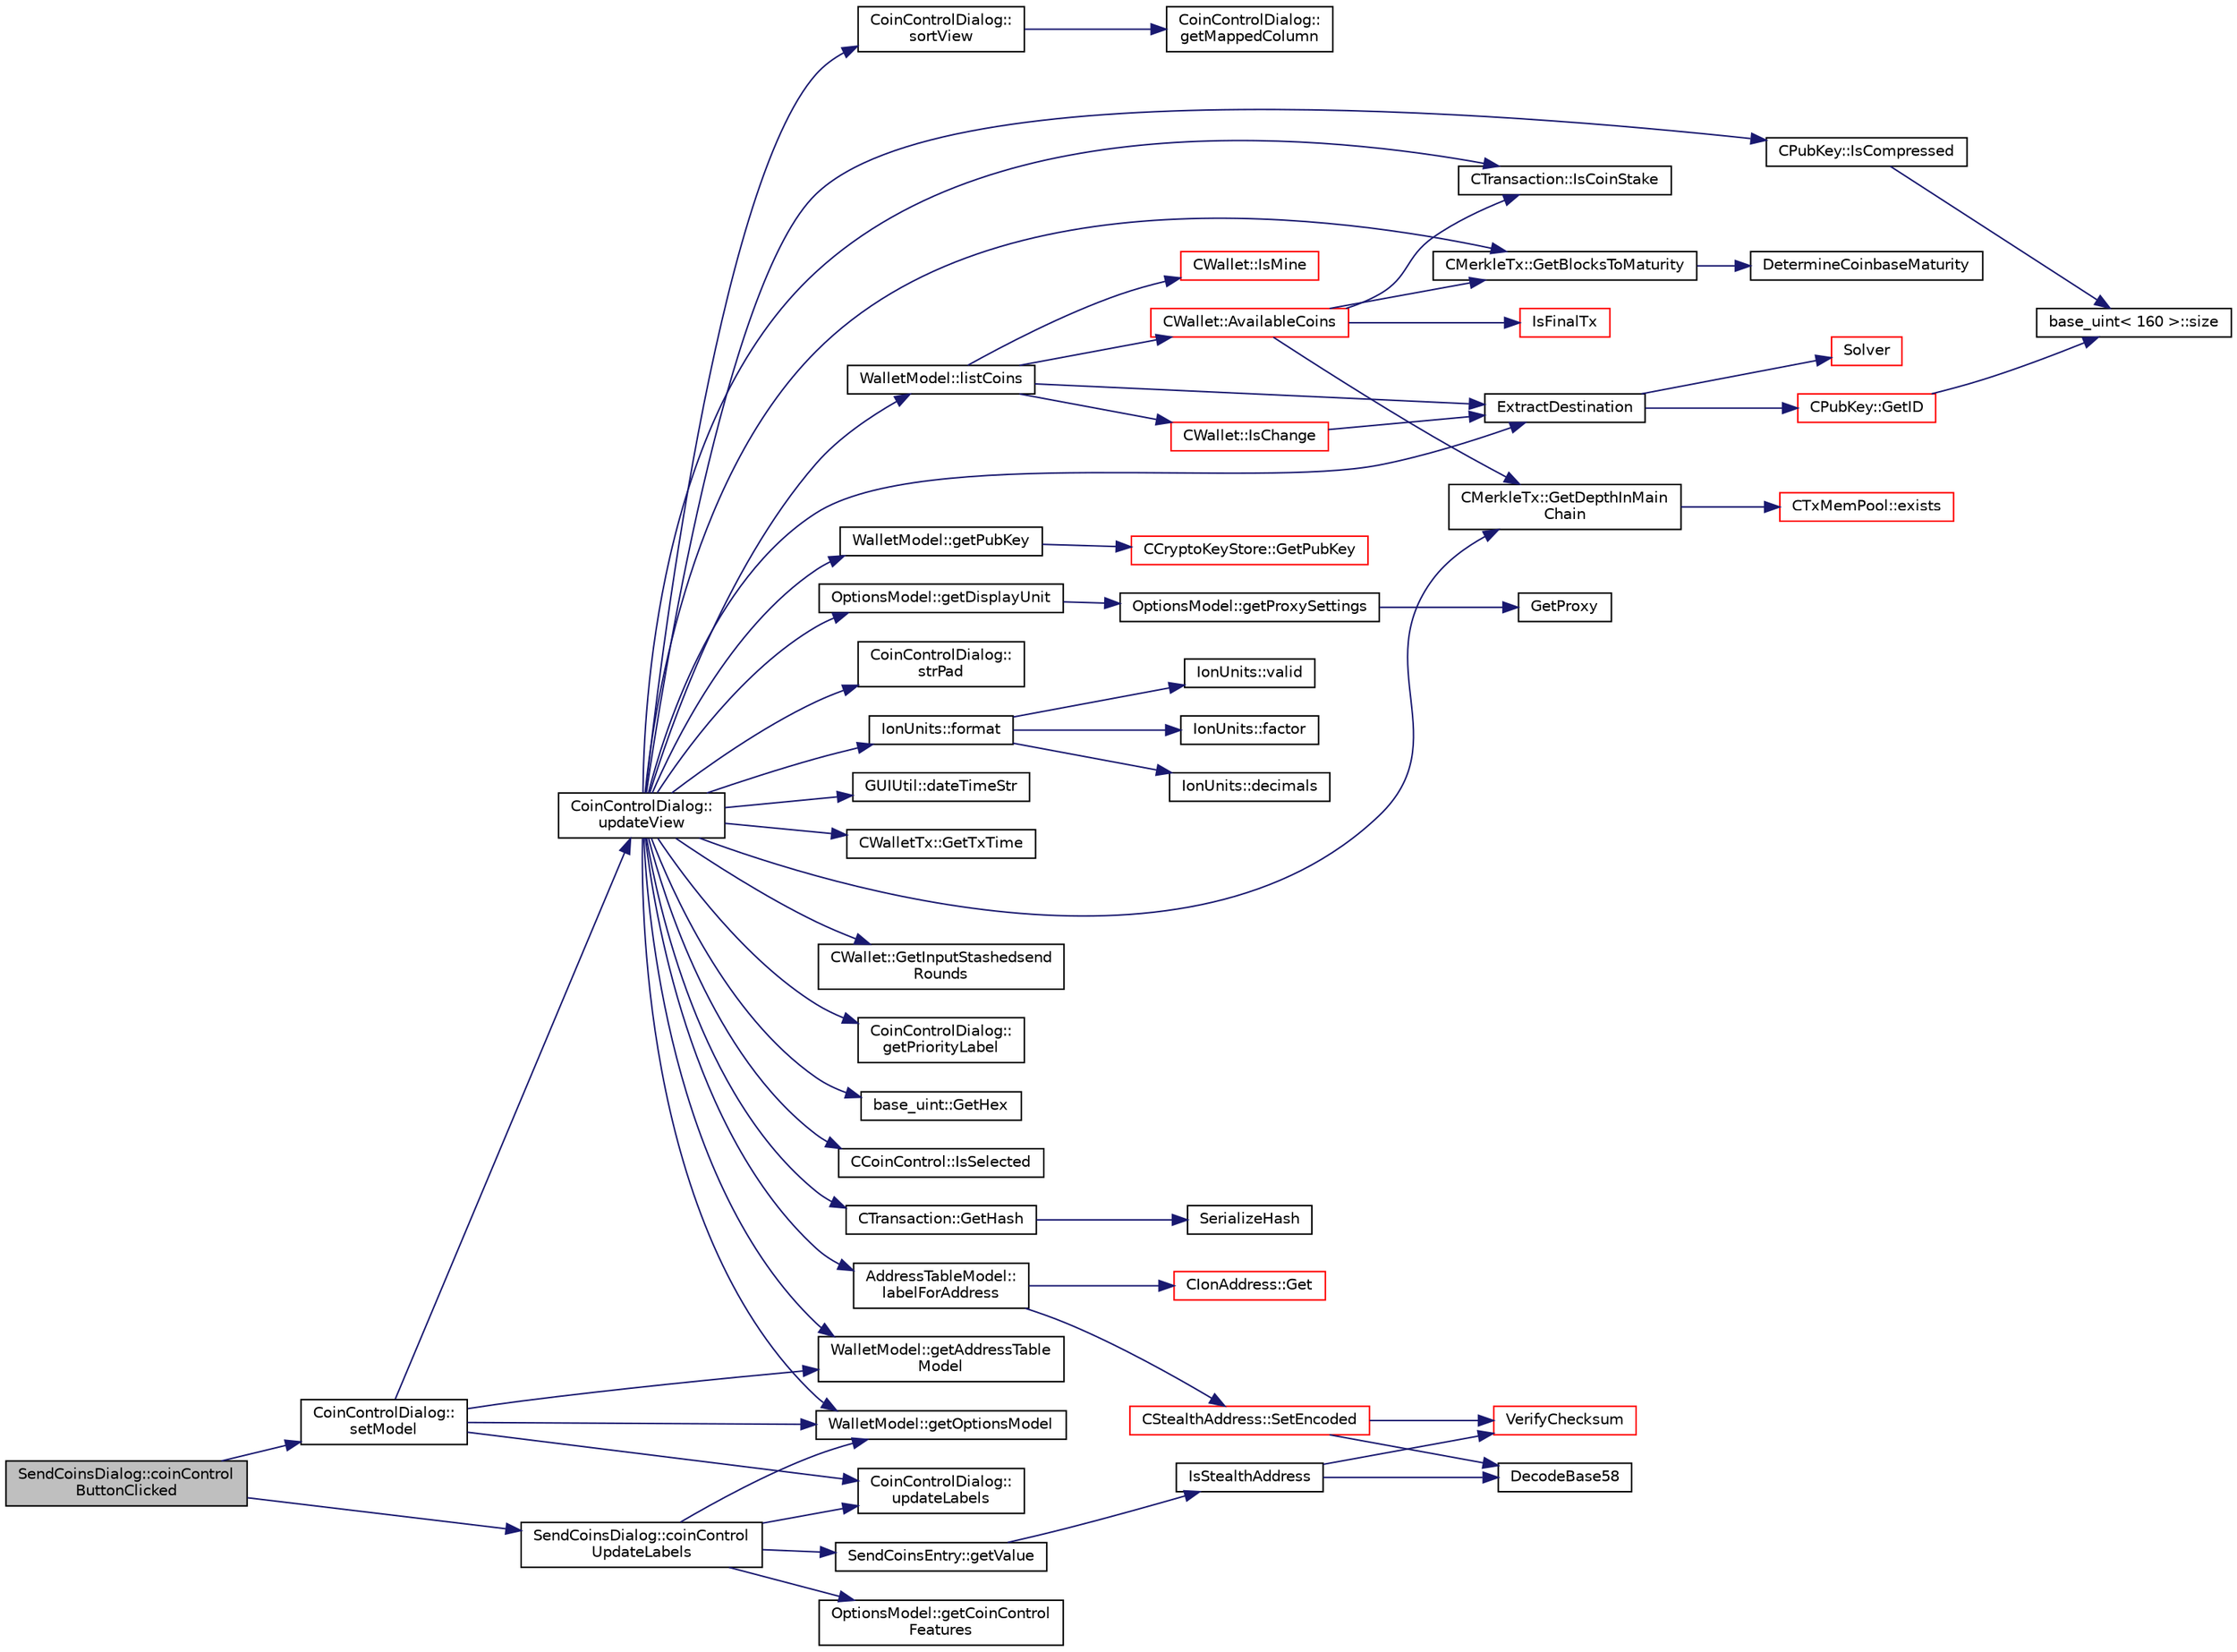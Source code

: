 digraph "SendCoinsDialog::coinControlButtonClicked"
{
  edge [fontname="Helvetica",fontsize="10",labelfontname="Helvetica",labelfontsize="10"];
  node [fontname="Helvetica",fontsize="10",shape=record];
  rankdir="LR";
  Node224 [label="SendCoinsDialog::coinControl\lButtonClicked",height=0.2,width=0.4,color="black", fillcolor="grey75", style="filled", fontcolor="black"];
  Node224 -> Node225 [color="midnightblue",fontsize="10",style="solid",fontname="Helvetica"];
  Node225 [label="CoinControlDialog::\lsetModel",height=0.2,width=0.4,color="black", fillcolor="white", style="filled",URL="$class_coin_control_dialog.html#a4c34a48574814089c54f763a22f5317a"];
  Node225 -> Node226 [color="midnightblue",fontsize="10",style="solid",fontname="Helvetica"];
  Node226 [label="WalletModel::getOptionsModel",height=0.2,width=0.4,color="black", fillcolor="white", style="filled",URL="$class_wallet_model.html#a96d53e56b3f8f07537ea2523f7a7d300"];
  Node225 -> Node227 [color="midnightblue",fontsize="10",style="solid",fontname="Helvetica"];
  Node227 [label="WalletModel::getAddressTable\lModel",height=0.2,width=0.4,color="black", fillcolor="white", style="filled",URL="$class_wallet_model.html#a89ed202e2dbc04aaa70d72872b95b351"];
  Node225 -> Node228 [color="midnightblue",fontsize="10",style="solid",fontname="Helvetica"];
  Node228 [label="CoinControlDialog::\lupdateView",height=0.2,width=0.4,color="black", fillcolor="white", style="filled",URL="$class_coin_control_dialog.html#aadea33050e5c1efd5eae8d2fcfa721f9"];
  Node228 -> Node226 [color="midnightblue",fontsize="10",style="solid",fontname="Helvetica"];
  Node228 -> Node227 [color="midnightblue",fontsize="10",style="solid",fontname="Helvetica"];
  Node228 -> Node229 [color="midnightblue",fontsize="10",style="solid",fontname="Helvetica"];
  Node229 [label="OptionsModel::getDisplayUnit",height=0.2,width=0.4,color="black", fillcolor="white", style="filled",URL="$class_options_model.html#a3b6e4d4ef42be3aaba315b8cd14f468e"];
  Node229 -> Node230 [color="midnightblue",fontsize="10",style="solid",fontname="Helvetica"];
  Node230 [label="OptionsModel::getProxySettings",height=0.2,width=0.4,color="black", fillcolor="white", style="filled",URL="$class_options_model.html#a0fa582a801df3753c2c50840c40bb350"];
  Node230 -> Node231 [color="midnightblue",fontsize="10",style="solid",fontname="Helvetica"];
  Node231 [label="GetProxy",height=0.2,width=0.4,color="black", fillcolor="white", style="filled",URL="$netbase_8cpp.html#a4e67b39fc1769663260d791d2f4d049d"];
  Node228 -> Node232 [color="midnightblue",fontsize="10",style="solid",fontname="Helvetica"];
  Node232 [label="WalletModel::listCoins",height=0.2,width=0.4,color="black", fillcolor="white", style="filled",URL="$class_wallet_model.html#ae5ce26bba42701b45de766ef11cc9a47"];
  Node232 -> Node233 [color="midnightblue",fontsize="10",style="solid",fontname="Helvetica"];
  Node233 [label="CWallet::AvailableCoins",height=0.2,width=0.4,color="red", fillcolor="white", style="filled",URL="$class_c_wallet.html#a0f950dede91de2be32ea8c43a40469ab"];
  Node233 -> Node234 [color="midnightblue",fontsize="10",style="solid",fontname="Helvetica"];
  Node234 [label="IsFinalTx",height=0.2,width=0.4,color="red", fillcolor="white", style="filled",URL="$main_8cpp.html#adc332cd7ac94e639bb4239618341be19"];
  Node233 -> Node244 [color="midnightblue",fontsize="10",style="solid",fontname="Helvetica"];
  Node244 [label="CMerkleTx::GetBlocksToMaturity",height=0.2,width=0.4,color="black", fillcolor="white", style="filled",URL="$class_c_merkle_tx.html#a69ebd437f7b44169659c3527fe73b6ab"];
  Node244 -> Node245 [color="midnightblue",fontsize="10",style="solid",fontname="Helvetica"];
  Node245 [label="DetermineCoinbaseMaturity",height=0.2,width=0.4,color="black", fillcolor="white", style="filled",URL="$proofs_8cpp.html#a97478c8207cae73889a6b1fbbc3c67e3",tooltip="Determine Coinbase Maturity (generally not a good idea - done so to increase speed) ..."];
  Node233 -> Node246 [color="midnightblue",fontsize="10",style="solid",fontname="Helvetica"];
  Node246 [label="CTransaction::IsCoinStake",height=0.2,width=0.4,color="black", fillcolor="white", style="filled",URL="$class_c_transaction.html#ace4278a41a296d40dcf5fb2b9cf007ec"];
  Node233 -> Node247 [color="midnightblue",fontsize="10",style="solid",fontname="Helvetica"];
  Node247 [label="CMerkleTx::GetDepthInMain\lChain",height=0.2,width=0.4,color="black", fillcolor="white", style="filled",URL="$class_c_merkle_tx.html#a887a9f1a0b7fc64b43e42cec76b38ef9"];
  Node247 -> Node248 [color="midnightblue",fontsize="10",style="solid",fontname="Helvetica"];
  Node248 [label="CTxMemPool::exists",height=0.2,width=0.4,color="red", fillcolor="white", style="filled",URL="$class_c_tx_mem_pool.html#a8b7a13b5289ab839d4460f41a7da9789"];
  Node232 -> Node240 [color="midnightblue",fontsize="10",style="solid",fontname="Helvetica"];
  Node240 [label="CWallet::IsMine",height=0.2,width=0.4,color="red", fillcolor="white", style="filled",URL="$class_c_wallet.html#a4eada57edc1c443564b8cc9b853d955c"];
  Node232 -> Node251 [color="midnightblue",fontsize="10",style="solid",fontname="Helvetica"];
  Node251 [label="CWallet::IsChange",height=0.2,width=0.4,color="red", fillcolor="white", style="filled",URL="$class_c_wallet.html#aba1c6108b7d2d3800dd487bab4c4c82e"];
  Node251 -> Node252 [color="midnightblue",fontsize="10",style="solid",fontname="Helvetica"];
  Node252 [label="ExtractDestination",height=0.2,width=0.4,color="black", fillcolor="white", style="filled",URL="$script_8cpp.html#a951f7e601746ae076afdf3169ecca2fc"];
  Node252 -> Node253 [color="midnightblue",fontsize="10",style="solid",fontname="Helvetica"];
  Node253 [label="Solver",height=0.2,width=0.4,color="red", fillcolor="white", style="filled",URL="$script_8cpp.html#a6ee6be50bff44464e905680c6fcee6dc"];
  Node252 -> Node258 [color="midnightblue",fontsize="10",style="solid",fontname="Helvetica"];
  Node258 [label="CPubKey::GetID",height=0.2,width=0.4,color="red", fillcolor="white", style="filled",URL="$class_c_pub_key.html#a2675f7e6f72eff68e7a5227289feb021"];
  Node258 -> Node261 [color="midnightblue",fontsize="10",style="solid",fontname="Helvetica"];
  Node261 [label="base_uint\< 160 \>::size",height=0.2,width=0.4,color="black", fillcolor="white", style="filled",URL="$classbase__uint.html#a1f49b034e686269601ea89b0319b8004"];
  Node232 -> Node252 [color="midnightblue",fontsize="10",style="solid",fontname="Helvetica"];
  Node228 -> Node262 [color="midnightblue",fontsize="10",style="solid",fontname="Helvetica"];
  Node262 [label="AddressTableModel::\llabelForAddress",height=0.2,width=0.4,color="black", fillcolor="white", style="filled",URL="$class_address_table_model.html#afcdbfc17ac480f5a57382cbcf096ccb3"];
  Node262 -> Node263 [color="midnightblue",fontsize="10",style="solid",fontname="Helvetica"];
  Node263 [label="CStealthAddress::SetEncoded",height=0.2,width=0.4,color="red", fillcolor="white", style="filled",URL="$class_c_stealth_address.html#aa3f4655dced125bf698c208b6e7ac4b8"];
  Node263 -> Node264 [color="midnightblue",fontsize="10",style="solid",fontname="Helvetica"];
  Node264 [label="DecodeBase58",height=0.2,width=0.4,color="black", fillcolor="white", style="filled",URL="$base58_8cpp.html#a0f74d1d6e7e982cad4b0e538acea4538",tooltip="Decode a base58-encoded string (psz) into a byte vector (vchRet). "];
  Node263 -> Node265 [color="midnightblue",fontsize="10",style="solid",fontname="Helvetica"];
  Node265 [label="VerifyChecksum",height=0.2,width=0.4,color="red", fillcolor="white", style="filled",URL="$stealth_8cpp.html#a5ff6f6775db5f747f5088c7ef8264b74"];
  Node262 -> Node270 [color="midnightblue",fontsize="10",style="solid",fontname="Helvetica"];
  Node270 [label="CIonAddress::Get",height=0.2,width=0.4,color="red", fillcolor="white", style="filled",URL="$class_c_ion_address.html#aa70f9899f0a3cf37e4a87483db5cf99d"];
  Node228 -> Node252 [color="midnightblue",fontsize="10",style="solid",fontname="Helvetica"];
  Node228 -> Node272 [color="midnightblue",fontsize="10",style="solid",fontname="Helvetica"];
  Node272 [label="WalletModel::getPubKey",height=0.2,width=0.4,color="black", fillcolor="white", style="filled",URL="$class_wallet_model.html#abe0b4462654768f301d1f758f7907ca2"];
  Node272 -> Node273 [color="midnightblue",fontsize="10",style="solid",fontname="Helvetica"];
  Node273 [label="CCryptoKeyStore::GetPubKey",height=0.2,width=0.4,color="red", fillcolor="white", style="filled",URL="$class_c_crypto_key_store.html#a20b474adfe6900bb36cd4fd6f9c31380"];
  Node228 -> Node282 [color="midnightblue",fontsize="10",style="solid",fontname="Helvetica"];
  Node282 [label="CPubKey::IsCompressed",height=0.2,width=0.4,color="black", fillcolor="white", style="filled",URL="$class_c_pub_key.html#a25f8b70340ad20ddab0f80ec4cee9396"];
  Node282 -> Node261 [color="midnightblue",fontsize="10",style="solid",fontname="Helvetica"];
  Node228 -> Node283 [color="midnightblue",fontsize="10",style="solid",fontname="Helvetica"];
  Node283 [label="IonUnits::format",height=0.2,width=0.4,color="black", fillcolor="white", style="filled",URL="$class_ion_units.html#a7cf8cdbd0a24c418ae91b511fac5bee4",tooltip="Format as string. "];
  Node283 -> Node284 [color="midnightblue",fontsize="10",style="solid",fontname="Helvetica"];
  Node284 [label="IonUnits::valid",height=0.2,width=0.4,color="black", fillcolor="white", style="filled",URL="$class_ion_units.html#a23c5b1306ed473dbb2375a6675a2ce13",tooltip="Is unit ID valid? "];
  Node283 -> Node285 [color="midnightblue",fontsize="10",style="solid",fontname="Helvetica"];
  Node285 [label="IonUnits::factor",height=0.2,width=0.4,color="black", fillcolor="white", style="filled",URL="$class_ion_units.html#a210814a200496caf63083ed4abd1bd24",tooltip="Number of Satoshis (1e-8) per unit. "];
  Node283 -> Node286 [color="midnightblue",fontsize="10",style="solid",fontname="Helvetica"];
  Node286 [label="IonUnits::decimals",height=0.2,width=0.4,color="black", fillcolor="white", style="filled",URL="$class_ion_units.html#a5e9c7a5b666b858c171760273c51c9d7",tooltip="Number of decimals left. "];
  Node228 -> Node287 [color="midnightblue",fontsize="10",style="solid",fontname="Helvetica"];
  Node287 [label="CoinControlDialog::\lstrPad",height=0.2,width=0.4,color="black", fillcolor="white", style="filled",URL="$class_coin_control_dialog.html#ac01c96c8a1a024c9ca35eda9ca297792"];
  Node228 -> Node288 [color="midnightblue",fontsize="10",style="solid",fontname="Helvetica"];
  Node288 [label="GUIUtil::dateTimeStr",height=0.2,width=0.4,color="black", fillcolor="white", style="filled",URL="$namespace_g_u_i_util.html#aae732a04fea25190081120bf0cc773e8"];
  Node228 -> Node289 [color="midnightblue",fontsize="10",style="solid",fontname="Helvetica"];
  Node289 [label="CWalletTx::GetTxTime",height=0.2,width=0.4,color="black", fillcolor="white", style="filled",URL="$class_c_wallet_tx.html#ab94368cf0553687d8f1fec5d2aaa1457"];
  Node228 -> Node246 [color="midnightblue",fontsize="10",style="solid",fontname="Helvetica"];
  Node228 -> Node244 [color="midnightblue",fontsize="10",style="solid",fontname="Helvetica"];
  Node228 -> Node247 [color="midnightblue",fontsize="10",style="solid",fontname="Helvetica"];
  Node228 -> Node290 [color="midnightblue",fontsize="10",style="solid",fontname="Helvetica"];
  Node290 [label="CTransaction::GetHash",height=0.2,width=0.4,color="black", fillcolor="white", style="filled",URL="$class_c_transaction.html#a0b46d80e82ca324e82c2ce3fc1492bfa"];
  Node290 -> Node291 [color="midnightblue",fontsize="10",style="solid",fontname="Helvetica"];
  Node291 [label="SerializeHash",height=0.2,width=0.4,color="black", fillcolor="white", style="filled",URL="$hash_8h.html#a6de694e43f17c62025c6883965b65e63"];
  Node228 -> Node292 [color="midnightblue",fontsize="10",style="solid",fontname="Helvetica"];
  Node292 [label="CWallet::GetInputStashedsend\lRounds",height=0.2,width=0.4,color="black", fillcolor="white", style="filled",URL="$class_c_wallet.html#a9a6ea9a3fe28ec7ef0ed0871647b59db"];
  Node228 -> Node293 [color="midnightblue",fontsize="10",style="solid",fontname="Helvetica"];
  Node293 [label="CoinControlDialog::\lgetPriorityLabel",height=0.2,width=0.4,color="black", fillcolor="white", style="filled",URL="$class_coin_control_dialog.html#a7285f91e6d9b510084966f4229146bcd"];
  Node228 -> Node294 [color="midnightblue",fontsize="10",style="solid",fontname="Helvetica"];
  Node294 [label="base_uint::GetHex",height=0.2,width=0.4,color="black", fillcolor="white", style="filled",URL="$classbase__uint.html#ae5e7b7481de91ebead20eebd5d685441"];
  Node228 -> Node295 [color="midnightblue",fontsize="10",style="solid",fontname="Helvetica"];
  Node295 [label="CCoinControl::IsSelected",height=0.2,width=0.4,color="black", fillcolor="white", style="filled",URL="$class_c_coin_control.html#adcd674d510015f3212e489ab6bd74067"];
  Node228 -> Node296 [color="midnightblue",fontsize="10",style="solid",fontname="Helvetica"];
  Node296 [label="CoinControlDialog::\lsortView",height=0.2,width=0.4,color="black", fillcolor="white", style="filled",URL="$class_coin_control_dialog.html#a9573211ed101522c9b4307a02b268e39"];
  Node296 -> Node297 [color="midnightblue",fontsize="10",style="solid",fontname="Helvetica"];
  Node297 [label="CoinControlDialog::\lgetMappedColumn",height=0.2,width=0.4,color="black", fillcolor="white", style="filled",URL="$class_coin_control_dialog.html#a12cc992d1d2c5ef33f42d89c7e3e9dad"];
  Node225 -> Node298 [color="midnightblue",fontsize="10",style="solid",fontname="Helvetica"];
  Node298 [label="CoinControlDialog::\lupdateLabels",height=0.2,width=0.4,color="black", fillcolor="white", style="filled",URL="$class_coin_control_dialog.html#a4fc60e89b097952ff22dc0f9c58c87d9"];
  Node224 -> Node299 [color="midnightblue",fontsize="10",style="solid",fontname="Helvetica"];
  Node299 [label="SendCoinsDialog::coinControl\lUpdateLabels",height=0.2,width=0.4,color="black", fillcolor="white", style="filled",URL="$class_send_coins_dialog.html#ae4f429aabcaf309aa314b90049be2a74"];
  Node299 -> Node226 [color="midnightblue",fontsize="10",style="solid",fontname="Helvetica"];
  Node299 -> Node300 [color="midnightblue",fontsize="10",style="solid",fontname="Helvetica"];
  Node300 [label="OptionsModel::getCoinControl\lFeatures",height=0.2,width=0.4,color="black", fillcolor="white", style="filled",URL="$class_options_model.html#ace6c871068f613aee277e37bfdc988c0"];
  Node299 -> Node301 [color="midnightblue",fontsize="10",style="solid",fontname="Helvetica"];
  Node301 [label="SendCoinsEntry::getValue",height=0.2,width=0.4,color="black", fillcolor="white", style="filled",URL="$class_send_coins_entry.html#af36fb0ed9e2e07079c1a982b31e793c8"];
  Node301 -> Node302 [color="midnightblue",fontsize="10",style="solid",fontname="Helvetica"];
  Node302 [label="IsStealthAddress",height=0.2,width=0.4,color="black", fillcolor="white", style="filled",URL="$stealth_8cpp.html#a26c89afcb720e8b1a9c9dadaee26757b"];
  Node302 -> Node264 [color="midnightblue",fontsize="10",style="solid",fontname="Helvetica"];
  Node302 -> Node265 [color="midnightblue",fontsize="10",style="solid",fontname="Helvetica"];
  Node299 -> Node298 [color="midnightblue",fontsize="10",style="solid",fontname="Helvetica"];
}
